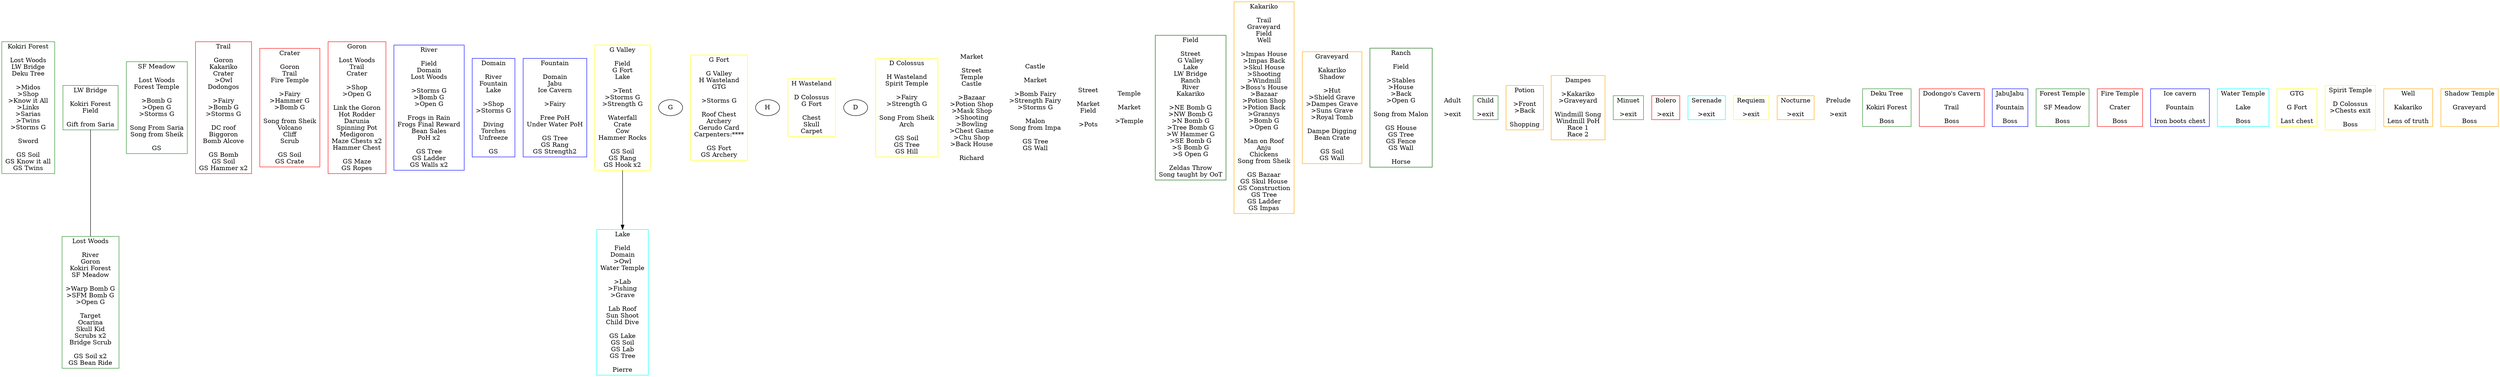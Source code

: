 digraph G {

#-----------------------------------------------------
#Kokiri Forest

KokiriForest[ shape="box", color="forestgreen", label="Kokiri Forest

Lost Woods
LW Bridge
Deku Tree

>Midos
>Shop
>Know it All
>Links
>Sarias
>Twins
>Storms G

Sword

GS Soil
GS Know it all
GS Twins
"]

#-----------------------------------------------------
#Lost Woods
LostWoods[shape="box", color="forestgreen", label="Lost Woods

River
Goron
Kokiri Forest
SF Meadow

>Warp Bomb G
>SFM Bomb G
>Open G

Target
Ocarina
Skull Kid
Scrubs x2
Bridge Scrub

GS Soil x2
GS Bean Ride
"]

#-----------------------------------------------------
#Lost Woods Bridge
LWBridge[shape="box", color="forestgreen", label="LW Bridge

Kokiri Forest
Field

Gift from Saria
"]

LWBridge -> LostWoods [ label = "", arrowhead="none", arrowtail="none" ]

#-----------------------------------------------------
#Sacred Forest Meadow
SFMeadow[shape="box", color="forestgreen", label="SF Meadow

Lost Woods
Forest Temple

>Bomb G
>Open G
>Storms G

Song From Saria
Song from Sheik

GS
"]

#-----------------------------------------------------
#Death Mountain Trail
Trail[ shape="box", color="red", label="Trail

Goron
Kakariko
Crater
>Owl
Dodongos

>Fairy
>Bomb G
>Storms G

DC roof
Biggoron
Bomb Alcove

GS Bomb
GS Soil
GS Hammer x2
"]

#-----------------------------------------------------
#Death Mountain Crater
Crater[ shape="box", color="red", label="Crater

Goron
Trail
Fire Temple

>Fairy
>Hammer G
>Bomb G

Song from Sheik
Volcano
Cliff
Scrub

GS Soil
GS Crate
"]

#-----------------------------------------------------
#Goron City
Goron[ shape="box", color="red", label="Goron

Lost Woods
Trail
Crater

>Shop
>Open G

Link the Goron
Hot Rodder
Darunia
Spinning Pot
Medigoron
Maze Chests x2
Hammer Chest

GS Maze
GS Ropes
"]

#-----------------------------------------------------
#Zoras River
River[shape="box", color="blue", label="River

Field
Domain
Lost Woods

>Storms G
>Bomb G
>Open G

Frogs in Rain
Frogs Final Reward
Bean Sales
PoH x2

GS Tree
GS Ladder
GS Walls x2
"]

#-----------------------------------------------------
#Zoras Domain
Domain[shape="box", color="blue", label="Domain

River
Fountain
Lake

>Shop
>Storms G

Diving
Torches
Unfreeze

GS
"]

#-----------------------------------------------------
#Zoras Fountain
Fountain[shape="box", color="blue", label="Fountain

Domain
Jabu
Ice Cavern

>Fairy

Free PoH
Under Water PoH

GS Tree
GS Rang
GS Strength2
"]

#-----------------------------------------------------
#Lake Hylia

Lake[shape="box", color="cyan", label="Lake

Field
Domain
>Owl
Water Temple

>Lab
>Fishing
>Grave

Lab Roof
Sun Shoot
Child Dive

GS Lake
GS Soil
GS Lab
GS Tree

Pierre
"]

#-----------------------------------------------------
#Gerudo Valley
G Valley[shape="box", color="yellow", label="G Valley

Field
G Fort
Lake

>Tent
>Storms G
>Strength G

Waterfall
Crate
Cow
Hammer Rocks

GS Soil
GS Rang
GS Hook x2
"]

#broken in chaos san
G Valley -> Lake [ label = "" ]

#-----------------------------------------------------
#Gerudo Fortress
G Fort[shape="box", color="yellow", label="G Fort

G Valley
H Wasteland
GTG

>Storms G

Roof Chest
Archery
Gerudo Card
Carpenters:****

GS Fort
GS Archery
"]

#-----------------------------------------------------
#Haunted Wasteland
H Wasteland[shape="box", color="yellow", label="H Wasteland

D Colossus
G Fort

Chest
Skull
Carpet
"]

#-----------------------------------------------------
#Desert Colossus
D Colossus[shape="box", color="yellow", label="D Colossus

H Wasteland
Spirit Temple

>Fairy
>Strength G

Song From Sheik
Arch

GS Soil
GS Tree
GS Hill
"]

#-----------------------------------------------------
#Hyrule Castle Market

Market[shape="box", color="white", label="Market

Street
Temple
Castle

>Bazaar
>Potion Shop
>Mask Shop
>Shooting
>Bowling
>Chest Game
>Chu Shop
>Back House

Richard
"]

#-----------------------------------------------------
#Hyrule Castle

Castle[shape="box",  color="white", label="Castle

Market

>Bomb Fairy
>Strength Fairy
>Storms G

Malon
Song from Impa

GS Tree
GS Wall
"]

#-----------------------------------------------------
#Drawbridge Street

Street[shape="box", color="white", label="Street

Market
Field

>Pots
"]

#-----------------------------------------------------
#Outside Temple of Time
Temple[shape="box", color="white", label="Temple

Market

>Temple
"]

#-----------------------------------------------------
#Hyrule Field
Field[ shape="box", color="darkgreen", label="Field

Street
G Valley
Lake
LW Bridge
Ranch
River
Kakariko

>NE Bomb G
>NW Bomb G
>N Bomb G
>Tree Bomb G
>W Hammer G
>SE Bomb G
>S Bomb G
>S Open G

Zeldas Throw
Song taught by OoT
"]

#-----------------------------------------------------
#Kakariko Village
Kakariko[ shape="box", color="orange", label="Kakariko

Trail
Graveyard
Field
Well

>Impas House
>Impas Back
>Skul House
>Shooting
>Windmill
>Boss's House
>Bazaar
>Potion Shop
>Potion Back
>Grannys
>Bomb G
>Open G

Man on Roof
Anju
Chickens
Song from Sheik

GS Bazaar
GS Skul House
GS Construction
GS Tree
GS Ladder
GS Impas
"]

#-----------------------------------------------------
#Graveyard
Graveyard[ shape="box", color="orange", label="Graveyard

Kakariko
Shadow

>Hut
>Shield Grave
>Dampes Grave
>Suns Grave
>Royal Tomb

Dampe Digging
Bean Crate

GS Soil
GS Wall
"]

#-----------------------------------------------------
#Lon Lon Ranch

Ranch[shape="box", color="darkgreen", label="Ranch

Field

>Stables
>House
>Back
>Open G

Song from Malon

GS House
GS Tree
GS Fence
GS Wall

Horse
"]

#-----------------------------------------------------
#Misc Interiors

Adult [ shape="box", color = "white", label="Adult

>exit
"]

Child [ shape="box", color = "forestgreen",  label="Child

>exit
"]

Potion [ shape="box", color = "orange",  label="Potion

>Front
>Back

Shopping
"]

Dampes [ shape="box", color = "orange",  label="Dampes

>Kakariko
>Graveyard

Windmill Song
Windmill PoH
Race 1
Race 2
"]

Minuet[ shape="box", color="forestgreen", label="Minuet

>exit
"]

Bolero[ shape="box", color="red", label="Bolero

>exit
"]

Serenade[ shape="box", color="cyan", label="Serenade

>exit
"]

Requiem[ shape="box", color="yellow", label="Requiem

>exit
"]

Nocturne[ shape="box", color="orange", label="Nocturne

>exit
"]

Prelude[ shape="box", color="white", label="Prelude

>exit
"]

#-----------------------------------------------------
#Dungeons

DekuTree[ shape="box", color="forestgreen", label="Deku Tree

Kokiri Forest

Boss
"]

DodongosCavern[ shape="box", color="red", label="Dodongo's Cavern

Trail

Boss
"]

JabuJabu[ shape="box", color="blue", label="JabuJabu

Fountain

Boss
"]

ForestTemple[ shape="box", color="forestgreen", label="Forest Temple

SF Meadow

Boss
"]

FireTemple[ shape="box", color="red", label="Fire Temple

Crater

Boss
"]

IceCavern[ shape="box", color="blue", label="Ice cavern

Fountain

Iron boots chest
"]

WaterTemple[ shape="box", color="cyan", label="Water Temple

Lake

Boss
"]

GTG[ shape="box", color="yellow", label="GTG

G Fort

Last chest
"]

SpiritTemple[ shape="box", color="yellow", label="Spirit Temple

D Colossus
>Chests exit

Boss
"]

BotW[ shape="box", color="orange", label="Well

Kakariko

Lens of truth
"]

ShadowTemple[ shape="box", color="orange", label="Shadow Temple

Graveyard

Boss
"]

}
